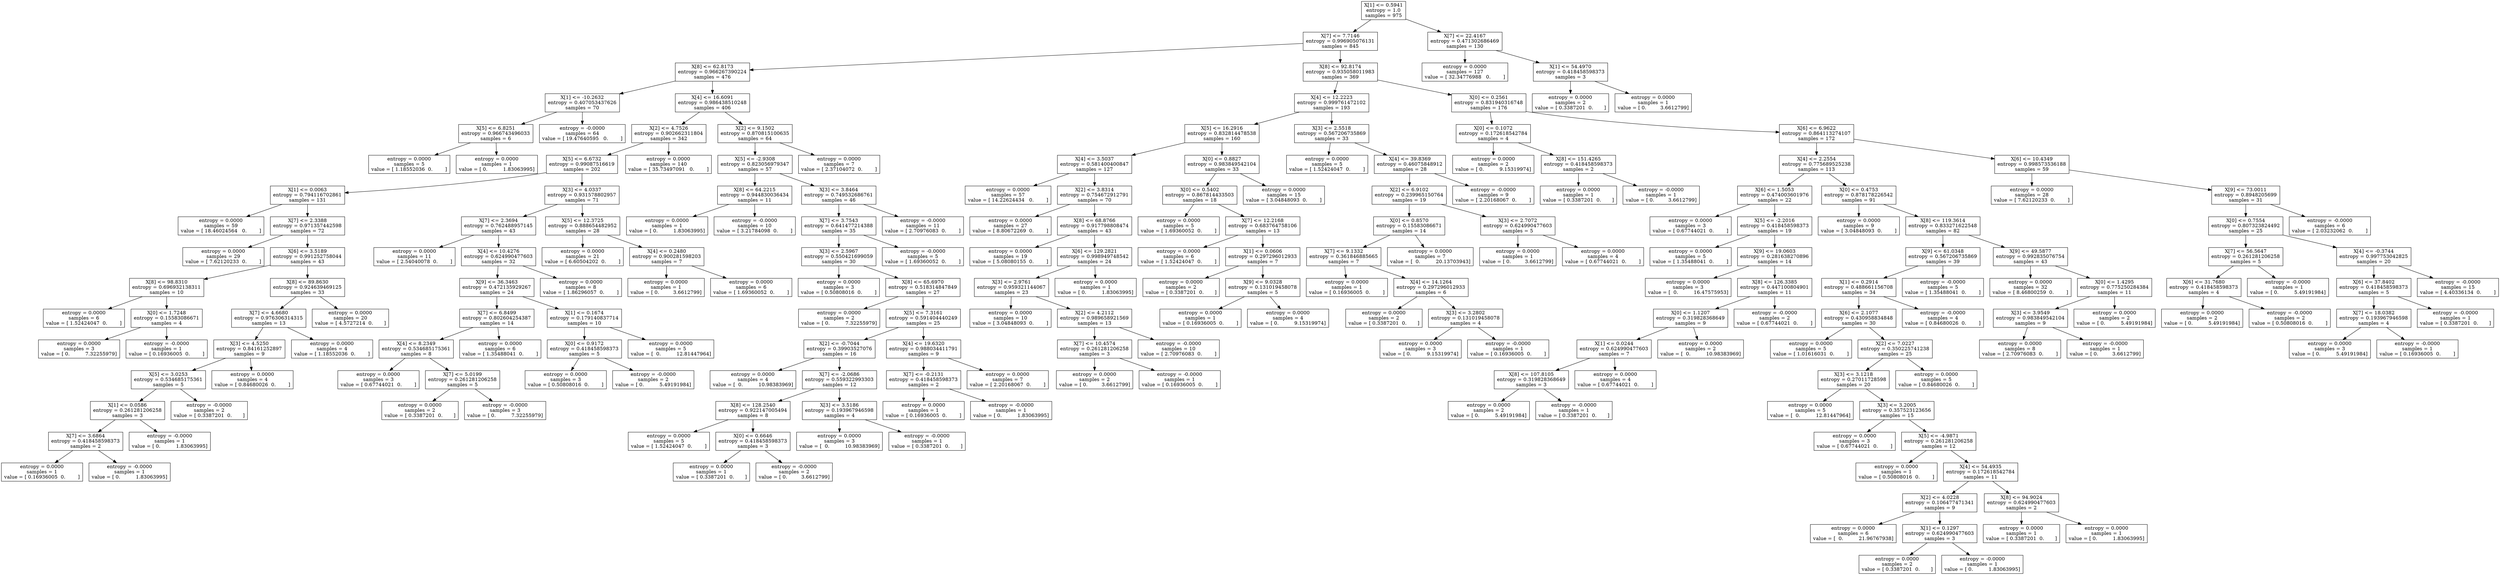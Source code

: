 digraph Tree {
0 [label="X[1] <= 0.5941\nentropy = 1.0\nsamples = 975", shape="box"] ;
1 [label="X[7] <= 7.7146\nentropy = 0.996905076131\nsamples = 845", shape="box"] ;
0 -> 1 ;
2 [label="X[8] <= 62.8173\nentropy = 0.966267390224\nsamples = 476", shape="box"] ;
1 -> 2 ;
3 [label="X[1] <= -10.2632\nentropy = 0.407053437626\nsamples = 70", shape="box"] ;
2 -> 3 ;
4 [label="X[5] <= 6.8251\nentropy = 0.966743496033\nsamples = 6", shape="box"] ;
3 -> 4 ;
5 [label="entropy = 0.0000\nsamples = 5\nvalue = [ 1.18552036  0.        ]", shape="box"] ;
4 -> 5 ;
6 [label="entropy = 0.0000\nsamples = 1\nvalue = [ 0.          1.83063995]", shape="box"] ;
4 -> 6 ;
7 [label="entropy = -0.0000\nsamples = 64\nvalue = [ 19.47640595   0.        ]", shape="box"] ;
3 -> 7 ;
8 [label="X[4] <= 16.6091\nentropy = 0.986438510248\nsamples = 406", shape="box"] ;
2 -> 8 ;
9 [label="X[2] <= 4.7526\nentropy = 0.902662311804\nsamples = 342", shape="box"] ;
8 -> 9 ;
10 [label="X[5] <= 6.6732\nentropy = 0.99087516619\nsamples = 202", shape="box"] ;
9 -> 10 ;
11 [label="X[1] <= 0.0063\nentropy = 0.794116702861\nsamples = 131", shape="box"] ;
10 -> 11 ;
12 [label="entropy = 0.0000\nsamples = 59\nvalue = [ 18.46024564   0.        ]", shape="box"] ;
11 -> 12 ;
13 [label="X[7] <= 2.3388\nentropy = 0.971357442598\nsamples = 72", shape="box"] ;
11 -> 13 ;
14 [label="entropy = 0.0000\nsamples = 29\nvalue = [ 7.62120233  0.        ]", shape="box"] ;
13 -> 14 ;
15 [label="X[6] <= 3.5189\nentropy = 0.991252758044\nsamples = 43", shape="box"] ;
13 -> 15 ;
16 [label="X[8] <= 98.8310\nentropy = 0.696932138311\nsamples = 10", shape="box"] ;
15 -> 16 ;
17 [label="entropy = 0.0000\nsamples = 6\nvalue = [ 1.52424047  0.        ]", shape="box"] ;
16 -> 17 ;
18 [label="X[0] <= 1.7248\nentropy = 0.15583086671\nsamples = 4", shape="box"] ;
16 -> 18 ;
19 [label="entropy = 0.0000\nsamples = 3\nvalue = [ 0.          7.32255979]", shape="box"] ;
18 -> 19 ;
20 [label="entropy = -0.0000\nsamples = 1\nvalue = [ 0.16936005  0.        ]", shape="box"] ;
18 -> 20 ;
21 [label="X[8] <= 89.8630\nentropy = 0.924639469125\nsamples = 33", shape="box"] ;
15 -> 21 ;
22 [label="X[7] <= 4.6680\nentropy = 0.976306314315\nsamples = 13", shape="box"] ;
21 -> 22 ;
23 [label="X[3] <= 4.5250\nentropy = 0.84161252897\nsamples = 9", shape="box"] ;
22 -> 23 ;
24 [label="X[5] <= 3.0253\nentropy = 0.534685175361\nsamples = 5", shape="box"] ;
23 -> 24 ;
25 [label="X[1] <= 0.0586\nentropy = 0.261281206258\nsamples = 3", shape="box"] ;
24 -> 25 ;
26 [label="X[7] <= 3.6864\nentropy = 0.418458598373\nsamples = 2", shape="box"] ;
25 -> 26 ;
27 [label="entropy = 0.0000\nsamples = 1\nvalue = [ 0.16936005  0.        ]", shape="box"] ;
26 -> 27 ;
28 [label="entropy = -0.0000\nsamples = 1\nvalue = [ 0.          1.83063995]", shape="box"] ;
26 -> 28 ;
29 [label="entropy = -0.0000\nsamples = 1\nvalue = [ 0.          1.83063995]", shape="box"] ;
25 -> 29 ;
30 [label="entropy = -0.0000\nsamples = 2\nvalue = [ 0.3387201  0.       ]", shape="box"] ;
24 -> 30 ;
31 [label="entropy = 0.0000\nsamples = 4\nvalue = [ 0.84680026  0.        ]", shape="box"] ;
23 -> 31 ;
32 [label="entropy = 0.0000\nsamples = 4\nvalue = [ 1.18552036  0.        ]", shape="box"] ;
22 -> 32 ;
33 [label="entropy = 0.0000\nsamples = 20\nvalue = [ 4.5727214  0.       ]", shape="box"] ;
21 -> 33 ;
34 [label="X[3] <= 4.0337\nentropy = 0.931578802957\nsamples = 71", shape="box"] ;
10 -> 34 ;
35 [label="X[7] <= 2.3694\nentropy = 0.762488957145\nsamples = 43", shape="box"] ;
34 -> 35 ;
36 [label="entropy = 0.0000\nsamples = 11\nvalue = [ 2.54040078  0.        ]", shape="box"] ;
35 -> 36 ;
37 [label="X[4] <= 10.4276\nentropy = 0.624990477603\nsamples = 32", shape="box"] ;
35 -> 37 ;
38 [label="X[9] <= 36.3463\nentropy = 0.472135929267\nsamples = 24", shape="box"] ;
37 -> 38 ;
39 [label="X[7] <= 6.8499\nentropy = 0.802604254387\nsamples = 14", shape="box"] ;
38 -> 39 ;
40 [label="X[4] <= 8.2349\nentropy = 0.534685175361\nsamples = 8", shape="box"] ;
39 -> 40 ;
41 [label="entropy = 0.0000\nsamples = 3\nvalue = [ 0.67744021  0.        ]", shape="box"] ;
40 -> 41 ;
42 [label="X[7] <= 5.0199\nentropy = 0.261281206258\nsamples = 5", shape="box"] ;
40 -> 42 ;
43 [label="entropy = 0.0000\nsamples = 2\nvalue = [ 0.3387201  0.       ]", shape="box"] ;
42 -> 43 ;
44 [label="entropy = -0.0000\nsamples = 3\nvalue = [ 0.          7.32255979]", shape="box"] ;
42 -> 44 ;
45 [label="entropy = 0.0000\nsamples = 6\nvalue = [ 1.35488041  0.        ]", shape="box"] ;
39 -> 45 ;
46 [label="X[1] <= 0.1674\nentropy = 0.179140837714\nsamples = 10", shape="box"] ;
38 -> 46 ;
47 [label="X[0] <= 0.9172\nentropy = 0.418458598373\nsamples = 5", shape="box"] ;
46 -> 47 ;
48 [label="entropy = 0.0000\nsamples = 3\nvalue = [ 0.50808016  0.        ]", shape="box"] ;
47 -> 48 ;
49 [label="entropy = -0.0000\nsamples = 2\nvalue = [ 0.          5.49191984]", shape="box"] ;
47 -> 49 ;
50 [label="entropy = 0.0000\nsamples = 5\nvalue = [  0.          12.81447964]", shape="box"] ;
46 -> 50 ;
51 [label="entropy = 0.0000\nsamples = 8\nvalue = [ 1.86296057  0.        ]", shape="box"] ;
37 -> 51 ;
52 [label="X[5] <= 12.3725\nentropy = 0.888654482952\nsamples = 28", shape="box"] ;
34 -> 52 ;
53 [label="entropy = 0.0000\nsamples = 21\nvalue = [ 6.60504202  0.        ]", shape="box"] ;
52 -> 53 ;
54 [label="X[4] <= 0.2480\nentropy = 0.900281598203\nsamples = 7", shape="box"] ;
52 -> 54 ;
55 [label="entropy = 0.0000\nsamples = 1\nvalue = [ 0.         3.6612799]", shape="box"] ;
54 -> 55 ;
56 [label="entropy = 0.0000\nsamples = 6\nvalue = [ 1.69360052  0.        ]", shape="box"] ;
54 -> 56 ;
57 [label="entropy = 0.0000\nsamples = 140\nvalue = [ 35.73497091   0.        ]", shape="box"] ;
9 -> 57 ;
58 [label="X[2] <= 9.1502\nentropy = 0.870815100635\nsamples = 64", shape="box"] ;
8 -> 58 ;
59 [label="X[5] <= -2.9308\nentropy = 0.823056979347\nsamples = 57", shape="box"] ;
58 -> 59 ;
60 [label="X[8] <= 64.2215\nentropy = 0.944830036434\nsamples = 11", shape="box"] ;
59 -> 60 ;
61 [label="entropy = 0.0000\nsamples = 1\nvalue = [ 0.          1.83063995]", shape="box"] ;
60 -> 61 ;
62 [label="entropy = -0.0000\nsamples = 10\nvalue = [ 3.21784098  0.        ]", shape="box"] ;
60 -> 62 ;
63 [label="X[3] <= 3.8464\nentropy = 0.749532686761\nsamples = 46", shape="box"] ;
59 -> 63 ;
64 [label="X[7] <= 3.7543\nentropy = 0.641477214388\nsamples = 35", shape="box"] ;
63 -> 64 ;
65 [label="X[3] <= 2.5967\nentropy = 0.550421699059\nsamples = 30", shape="box"] ;
64 -> 65 ;
66 [label="entropy = 0.0000\nsamples = 3\nvalue = [ 0.50808016  0.        ]", shape="box"] ;
65 -> 66 ;
67 [label="X[8] <= 65.6970\nentropy = 0.518314847849\nsamples = 27", shape="box"] ;
65 -> 67 ;
68 [label="entropy = 0.0000\nsamples = 2\nvalue = [ 0.          7.32255979]", shape="box"] ;
67 -> 68 ;
69 [label="X[5] <= 7.3161\nentropy = 0.591404440249\nsamples = 25", shape="box"] ;
67 -> 69 ;
70 [label="X[2] <= -0.7044\nentropy = 0.39903527076\nsamples = 16", shape="box"] ;
69 -> 70 ;
71 [label="entropy = 0.0000\nsamples = 4\nvalue = [  0.          10.98383969]", shape="box"] ;
70 -> 71 ;
72 [label="X[7] <= -2.0686\nentropy = 0.559322993303\nsamples = 12", shape="box"] ;
70 -> 72 ;
73 [label="X[8] <= 128.2540\nentropy = 0.922147005494\nsamples = 8", shape="box"] ;
72 -> 73 ;
74 [label="entropy = 0.0000\nsamples = 5\nvalue = [ 1.52424047  0.        ]", shape="box"] ;
73 -> 74 ;
75 [label="X[0] <= 0.6646\nentropy = 0.418458598373\nsamples = 3", shape="box"] ;
73 -> 75 ;
76 [label="entropy = 0.0000\nsamples = 1\nvalue = [ 0.3387201  0.       ]", shape="box"] ;
75 -> 76 ;
77 [label="entropy = -0.0000\nsamples = 2\nvalue = [ 0.         3.6612799]", shape="box"] ;
75 -> 77 ;
78 [label="X[3] <= 3.5186\nentropy = 0.193967946598\nsamples = 4", shape="box"] ;
72 -> 78 ;
79 [label="entropy = 0.0000\nsamples = 3\nvalue = [  0.          10.98383969]", shape="box"] ;
78 -> 79 ;
80 [label="entropy = -0.0000\nsamples = 1\nvalue = [ 0.3387201  0.       ]", shape="box"] ;
78 -> 80 ;
81 [label="X[4] <= 19.6320\nentropy = 0.988034411791\nsamples = 9", shape="box"] ;
69 -> 81 ;
82 [label="X[7] <= -0.2131\nentropy = 0.418458598373\nsamples = 2", shape="box"] ;
81 -> 82 ;
83 [label="entropy = 0.0000\nsamples = 1\nvalue = [ 0.16936005  0.        ]", shape="box"] ;
82 -> 83 ;
84 [label="entropy = -0.0000\nsamples = 1\nvalue = [ 0.          1.83063995]", shape="box"] ;
82 -> 84 ;
85 [label="entropy = 0.0000\nsamples = 7\nvalue = [ 2.20168067  0.        ]", shape="box"] ;
81 -> 85 ;
86 [label="entropy = -0.0000\nsamples = 5\nvalue = [ 1.69360052  0.        ]", shape="box"] ;
64 -> 86 ;
87 [label="entropy = -0.0000\nsamples = 11\nvalue = [ 2.70976083  0.        ]", shape="box"] ;
63 -> 87 ;
88 [label="entropy = 0.0000\nsamples = 7\nvalue = [ 2.37104072  0.        ]", shape="box"] ;
58 -> 88 ;
89 [label="X[8] <= 92.8174\nentropy = 0.935058011983\nsamples = 369", shape="box"] ;
1 -> 89 ;
90 [label="X[4] <= 12.2223\nentropy = 0.999761472102\nsamples = 193", shape="box"] ;
89 -> 90 ;
91 [label="X[5] <= 16.2916\nentropy = 0.832814478538\nsamples = 160", shape="box"] ;
90 -> 91 ;
92 [label="X[4] <= 3.5037\nentropy = 0.581400400847\nsamples = 127", shape="box"] ;
91 -> 92 ;
93 [label="entropy = 0.0000\nsamples = 57\nvalue = [ 14.22624434   0.        ]", shape="box"] ;
92 -> 93 ;
94 [label="X[2] <= 3.8314\nentropy = 0.754672912791\nsamples = 70", shape="box"] ;
92 -> 94 ;
95 [label="entropy = 0.0000\nsamples = 27\nvalue = [ 8.80672269  0.        ]", shape="box"] ;
94 -> 95 ;
96 [label="X[8] <= 68.8766\nentropy = 0.917798808474\nsamples = 43", shape="box"] ;
94 -> 96 ;
97 [label="entropy = 0.0000\nsamples = 19\nvalue = [ 5.08080155  0.        ]", shape="box"] ;
96 -> 97 ;
98 [label="X[6] <= 129.2821\nentropy = 0.998949748542\nsamples = 24", shape="box"] ;
96 -> 98 ;
99 [label="X[3] <= 2.9761\nentropy = 0.959321144067\nsamples = 23", shape="box"] ;
98 -> 99 ;
100 [label="entropy = 0.0000\nsamples = 10\nvalue = [ 3.04848093  0.        ]", shape="box"] ;
99 -> 100 ;
101 [label="X[2] <= 4.2112\nentropy = 0.989658921569\nsamples = 13", shape="box"] ;
99 -> 101 ;
102 [label="X[7] <= 10.4574\nentropy = 0.261281206258\nsamples = 3", shape="box"] ;
101 -> 102 ;
103 [label="entropy = 0.0000\nsamples = 2\nvalue = [ 0.         3.6612799]", shape="box"] ;
102 -> 103 ;
104 [label="entropy = -0.0000\nsamples = 1\nvalue = [ 0.16936005  0.        ]", shape="box"] ;
102 -> 104 ;
105 [label="entropy = -0.0000\nsamples = 10\nvalue = [ 2.70976083  0.        ]", shape="box"] ;
101 -> 105 ;
106 [label="entropy = 0.0000\nsamples = 1\nvalue = [ 0.          1.83063995]", shape="box"] ;
98 -> 106 ;
107 [label="X[0] <= 0.8827\nentropy = 0.983849542104\nsamples = 33", shape="box"] ;
91 -> 107 ;
108 [label="X[0] <= 0.5402\nentropy = 0.867814433503\nsamples = 18", shape="box"] ;
107 -> 108 ;
109 [label="entropy = 0.0000\nsamples = 5\nvalue = [ 1.69360052  0.        ]", shape="box"] ;
108 -> 109 ;
110 [label="X[7] <= 12.2168\nentropy = 0.683764758106\nsamples = 13", shape="box"] ;
108 -> 110 ;
111 [label="entropy = 0.0000\nsamples = 6\nvalue = [ 1.52424047  0.        ]", shape="box"] ;
110 -> 111 ;
112 [label="X[1] <= 0.0606\nentropy = 0.297296012933\nsamples = 7", shape="box"] ;
110 -> 112 ;
113 [label="entropy = 0.0000\nsamples = 2\nvalue = [ 0.3387201  0.       ]", shape="box"] ;
112 -> 113 ;
114 [label="X[9] <= 9.0328\nentropy = 0.131019458078\nsamples = 5", shape="box"] ;
112 -> 114 ;
115 [label="entropy = 0.0000\nsamples = 1\nvalue = [ 0.16936005  0.        ]", shape="box"] ;
114 -> 115 ;
116 [label="entropy = 0.0000\nsamples = 4\nvalue = [ 0.          9.15319974]", shape="box"] ;
114 -> 116 ;
117 [label="entropy = 0.0000\nsamples = 15\nvalue = [ 3.04848093  0.        ]", shape="box"] ;
107 -> 117 ;
118 [label="X[3] <= 2.5518\nentropy = 0.567206735869\nsamples = 33", shape="box"] ;
90 -> 118 ;
119 [label="entropy = 0.0000\nsamples = 5\nvalue = [ 1.52424047  0.        ]", shape="box"] ;
118 -> 119 ;
120 [label="X[4] <= 39.8369\nentropy = 0.46075848912\nsamples = 28", shape="box"] ;
118 -> 120 ;
121 [label="X[2] <= 6.9102\nentropy = 0.239965150764\nsamples = 19", shape="box"] ;
120 -> 121 ;
122 [label="X[0] <= 0.8570\nentropy = 0.15583086671\nsamples = 14", shape="box"] ;
121 -> 122 ;
123 [label="X[7] <= 9.1332\nentropy = 0.361846885665\nsamples = 7", shape="box"] ;
122 -> 123 ;
124 [label="entropy = 0.0000\nsamples = 1\nvalue = [ 0.16936005  0.        ]", shape="box"] ;
123 -> 124 ;
125 [label="X[4] <= 14.1264\nentropy = 0.297296012933\nsamples = 6", shape="box"] ;
123 -> 125 ;
126 [label="entropy = 0.0000\nsamples = 2\nvalue = [ 0.3387201  0.       ]", shape="box"] ;
125 -> 126 ;
127 [label="X[3] <= 3.2802\nentropy = 0.131019458078\nsamples = 4", shape="box"] ;
125 -> 127 ;
128 [label="entropy = 0.0000\nsamples = 3\nvalue = [ 0.          9.15319974]", shape="box"] ;
127 -> 128 ;
129 [label="entropy = -0.0000\nsamples = 1\nvalue = [ 0.16936005  0.        ]", shape="box"] ;
127 -> 129 ;
130 [label="entropy = 0.0000\nsamples = 7\nvalue = [  0.          20.13703943]", shape="box"] ;
122 -> 130 ;
131 [label="X[3] <= 2.7072\nentropy = 0.624990477603\nsamples = 5", shape="box"] ;
121 -> 131 ;
132 [label="entropy = 0.0000\nsamples = 1\nvalue = [ 0.         3.6612799]", shape="box"] ;
131 -> 132 ;
133 [label="entropy = 0.0000\nsamples = 4\nvalue = [ 0.67744021  0.        ]", shape="box"] ;
131 -> 133 ;
134 [label="entropy = -0.0000\nsamples = 9\nvalue = [ 2.20168067  0.        ]", shape="box"] ;
120 -> 134 ;
135 [label="X[0] <= 0.2561\nentropy = 0.831940316748\nsamples = 176", shape="box"] ;
89 -> 135 ;
136 [label="X[0] <= 0.1072\nentropy = 0.172618542784\nsamples = 4", shape="box"] ;
135 -> 136 ;
137 [label="entropy = 0.0000\nsamples = 2\nvalue = [ 0.          9.15319974]", shape="box"] ;
136 -> 137 ;
138 [label="X[8] <= 151.4265\nentropy = 0.418458598373\nsamples = 2", shape="box"] ;
136 -> 138 ;
139 [label="entropy = 0.0000\nsamples = 1\nvalue = [ 0.3387201  0.       ]", shape="box"] ;
138 -> 139 ;
140 [label="entropy = -0.0000\nsamples = 1\nvalue = [ 0.         3.6612799]", shape="box"] ;
138 -> 140 ;
141 [label="X[6] <= 6.9622\nentropy = 0.864113274107\nsamples = 172", shape="box"] ;
135 -> 141 ;
142 [label="X[4] <= 2.2554\nentropy = 0.775689525238\nsamples = 113", shape="box"] ;
141 -> 142 ;
143 [label="X[6] <= 1.5053\nentropy = 0.474003601976\nsamples = 22", shape="box"] ;
142 -> 143 ;
144 [label="entropy = 0.0000\nsamples = 3\nvalue = [ 0.67744021  0.        ]", shape="box"] ;
143 -> 144 ;
145 [label="X[5] <= -2.2016\nentropy = 0.418458598373\nsamples = 19", shape="box"] ;
143 -> 145 ;
146 [label="entropy = 0.0000\nsamples = 5\nvalue = [ 1.35488041  0.        ]", shape="box"] ;
145 -> 146 ;
147 [label="X[9] <= 19.0603\nentropy = 0.281638270896\nsamples = 14", shape="box"] ;
145 -> 147 ;
148 [label="entropy = 0.0000\nsamples = 3\nvalue = [  0.          16.47575953]", shape="box"] ;
147 -> 148 ;
149 [label="X[8] <= 126.3385\nentropy = 0.447100804901\nsamples = 11", shape="box"] ;
147 -> 149 ;
150 [label="X[0] <= 1.1207\nentropy = 0.319828368649\nsamples = 9", shape="box"] ;
149 -> 150 ;
151 [label="X[1] <= 0.0244\nentropy = 0.624990477603\nsamples = 7", shape="box"] ;
150 -> 151 ;
152 [label="X[8] <= 107.8105\nentropy = 0.319828368649\nsamples = 3", shape="box"] ;
151 -> 152 ;
153 [label="entropy = 0.0000\nsamples = 2\nvalue = [ 0.          5.49191984]", shape="box"] ;
152 -> 153 ;
154 [label="entropy = -0.0000\nsamples = 1\nvalue = [ 0.3387201  0.       ]", shape="box"] ;
152 -> 154 ;
155 [label="entropy = 0.0000\nsamples = 4\nvalue = [ 0.67744021  0.        ]", shape="box"] ;
151 -> 155 ;
156 [label="entropy = 0.0000\nsamples = 2\nvalue = [  0.          10.98383969]", shape="box"] ;
150 -> 156 ;
157 [label="entropy = -0.0000\nsamples = 2\nvalue = [ 0.67744021  0.        ]", shape="box"] ;
149 -> 157 ;
158 [label="X[0] <= 0.4753\nentropy = 0.878178226542\nsamples = 91", shape="box"] ;
142 -> 158 ;
159 [label="entropy = 0.0000\nsamples = 9\nvalue = [ 3.04848093  0.        ]", shape="box"] ;
158 -> 159 ;
160 [label="X[8] <= 119.3614\nentropy = 0.833271622548\nsamples = 82", shape="box"] ;
158 -> 160 ;
161 [label="X[9] <= 61.0348\nentropy = 0.567206735869\nsamples = 39", shape="box"] ;
160 -> 161 ;
162 [label="X[1] <= 0.2914\nentropy = 0.488661156708\nsamples = 34", shape="box"] ;
161 -> 162 ;
163 [label="X[6] <= 2.1077\nentropy = 0.430958834848\nsamples = 30", shape="box"] ;
162 -> 163 ;
164 [label="entropy = 0.0000\nsamples = 5\nvalue = [ 1.01616031  0.        ]", shape="box"] ;
163 -> 164 ;
165 [label="X[2] <= 7.0227\nentropy = 0.350225741238\nsamples = 25", shape="box"] ;
163 -> 165 ;
166 [label="X[3] <= 3.1218\nentropy = 0.27011728598\nsamples = 20", shape="box"] ;
165 -> 166 ;
167 [label="entropy = 0.0000\nsamples = 5\nvalue = [  0.          12.81447964]", shape="box"] ;
166 -> 167 ;
168 [label="X[3] <= 3.2005\nentropy = 0.357523123656\nsamples = 15", shape="box"] ;
166 -> 168 ;
169 [label="entropy = 0.0000\nsamples = 3\nvalue = [ 0.67744021  0.        ]", shape="box"] ;
168 -> 169 ;
170 [label="X[5] <= -4.9871\nentropy = 0.261281206258\nsamples = 12", shape="box"] ;
168 -> 170 ;
171 [label="entropy = 0.0000\nsamples = 1\nvalue = [ 0.50808016  0.        ]", shape="box"] ;
170 -> 171 ;
172 [label="X[4] <= 54.4935\nentropy = 0.172618542784\nsamples = 11", shape="box"] ;
170 -> 172 ;
173 [label="X[2] <= 4.0228\nentropy = 0.106477471341\nsamples = 9", shape="box"] ;
172 -> 173 ;
174 [label="entropy = 0.0000\nsamples = 6\nvalue = [  0.          21.96767938]", shape="box"] ;
173 -> 174 ;
175 [label="X[1] <= 0.1297\nentropy = 0.624990477603\nsamples = 3", shape="box"] ;
173 -> 175 ;
176 [label="entropy = 0.0000\nsamples = 2\nvalue = [ 0.3387201  0.       ]", shape="box"] ;
175 -> 176 ;
177 [label="entropy = -0.0000\nsamples = 1\nvalue = [ 0.          1.83063995]", shape="box"] ;
175 -> 177 ;
178 [label="X[8] <= 94.9024\nentropy = 0.624990477603\nsamples = 2", shape="box"] ;
172 -> 178 ;
179 [label="entropy = 0.0000\nsamples = 1\nvalue = [ 0.3387201  0.       ]", shape="box"] ;
178 -> 179 ;
180 [label="entropy = 0.0000\nsamples = 1\nvalue = [ 0.          1.83063995]", shape="box"] ;
178 -> 180 ;
181 [label="entropy = 0.0000\nsamples = 5\nvalue = [ 0.84680026  0.        ]", shape="box"] ;
165 -> 181 ;
182 [label="entropy = -0.0000\nsamples = 4\nvalue = [ 0.84680026  0.        ]", shape="box"] ;
162 -> 182 ;
183 [label="entropy = -0.0000\nsamples = 5\nvalue = [ 1.35488041  0.        ]", shape="box"] ;
161 -> 183 ;
184 [label="X[9] <= 49.5877\nentropy = 0.992835076754\nsamples = 43", shape="box"] ;
160 -> 184 ;
185 [label="entropy = 0.0000\nsamples = 32\nvalue = [ 8.46800259  0.        ]", shape="box"] ;
184 -> 185 ;
186 [label="X[0] <= 1.4295\nentropy = 0.775250284384\nsamples = 11", shape="box"] ;
184 -> 186 ;
187 [label="X[3] <= 3.9549\nentropy = 0.983849542104\nsamples = 9", shape="box"] ;
186 -> 187 ;
188 [label="entropy = 0.0000\nsamples = 8\nvalue = [ 2.70976083  0.        ]", shape="box"] ;
187 -> 188 ;
189 [label="entropy = -0.0000\nsamples = 1\nvalue = [ 0.         3.6612799]", shape="box"] ;
187 -> 189 ;
190 [label="entropy = 0.0000\nsamples = 2\nvalue = [ 0.          5.49191984]", shape="box"] ;
186 -> 190 ;
191 [label="X[6] <= 10.4349\nentropy = 0.998573536188\nsamples = 59", shape="box"] ;
141 -> 191 ;
192 [label="entropy = 0.0000\nsamples = 28\nvalue = [ 7.62120233  0.        ]", shape="box"] ;
191 -> 192 ;
193 [label="X[9] <= 73.0011\nentropy = 0.8948205699\nsamples = 31", shape="box"] ;
191 -> 193 ;
194 [label="X[0] <= 0.7554\nentropy = 0.807323824492\nsamples = 25", shape="box"] ;
193 -> 194 ;
195 [label="X[7] <= 56.5647\nentropy = 0.261281206258\nsamples = 5", shape="box"] ;
194 -> 195 ;
196 [label="X[6] <= 31.7680\nentropy = 0.418458598373\nsamples = 4", shape="box"] ;
195 -> 196 ;
197 [label="entropy = 0.0000\nsamples = 2\nvalue = [ 0.          5.49191984]", shape="box"] ;
196 -> 197 ;
198 [label="entropy = -0.0000\nsamples = 2\nvalue = [ 0.50808016  0.        ]", shape="box"] ;
196 -> 198 ;
199 [label="entropy = -0.0000\nsamples = 1\nvalue = [ 0.          5.49191984]", shape="box"] ;
195 -> 199 ;
200 [label="X[4] <= -0.3744\nentropy = 0.997753042825\nsamples = 20", shape="box"] ;
194 -> 200 ;
201 [label="X[6] <= 37.8402\nentropy = 0.418458598373\nsamples = 5", shape="box"] ;
200 -> 201 ;
202 [label="X[7] <= 18.0382\nentropy = 0.193967946598\nsamples = 4", shape="box"] ;
201 -> 202 ;
203 [label="entropy = 0.0000\nsamples = 3\nvalue = [ 0.          5.49191984]", shape="box"] ;
202 -> 203 ;
204 [label="entropy = -0.0000\nsamples = 1\nvalue = [ 0.16936005  0.        ]", shape="box"] ;
202 -> 204 ;
205 [label="entropy = -0.0000\nsamples = 1\nvalue = [ 0.3387201  0.       ]", shape="box"] ;
201 -> 205 ;
206 [label="entropy = -0.0000\nsamples = 15\nvalue = [ 4.40336134  0.        ]", shape="box"] ;
200 -> 206 ;
207 [label="entropy = -0.0000\nsamples = 6\nvalue = [ 2.03232062  0.        ]", shape="box"] ;
193 -> 207 ;
208 [label="X[7] <= 22.4167\nentropy = 0.471302686469\nsamples = 130", shape="box"] ;
0 -> 208 ;
209 [label="entropy = 0.0000\nsamples = 127\nvalue = [ 32.34776988   0.        ]", shape="box"] ;
208 -> 209 ;
210 [label="X[1] <= 54.4970\nentropy = 0.418458598373\nsamples = 3", shape="box"] ;
208 -> 210 ;
211 [label="entropy = 0.0000\nsamples = 2\nvalue = [ 0.3387201  0.       ]", shape="box"] ;
210 -> 211 ;
212 [label="entropy = 0.0000\nsamples = 1\nvalue = [ 0.         3.6612799]", shape="box"] ;
210 -> 212 ;
}